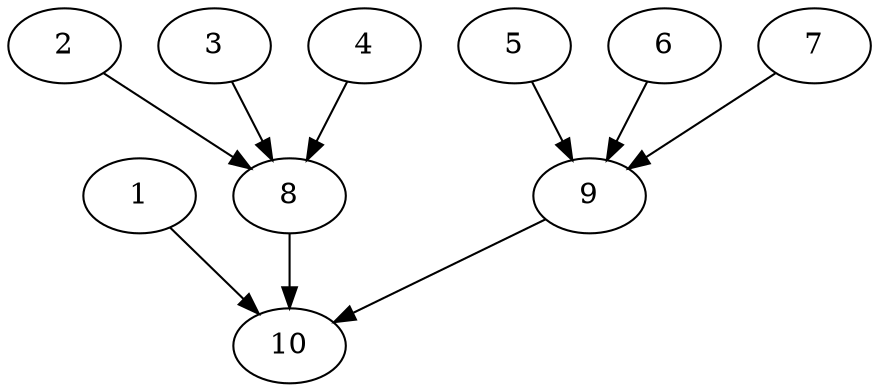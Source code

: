 digraph "InTree-Balanced-MaxBf-3_Nodes_10_CCR_1.04_WeightType_Random" {
	1	 [Processor=0,Start=0,Weight=6];
	10	 [Processor=4,Start=18,Weight=3];
	1 -> 10	 [Weight=4];
	2	 [Processor=1,Start=0,Weight=7];
	8	 [Processor=2,Start=11,Weight=2];
	2 -> 8	 [Weight=4];
	3	 [Processor=2,Start=3,Weight=5];
	3 -> 8	 [Weight=12];
	4	 [Processor=2,Start=8,Weight=3];
	4 -> 8	 [Weight=4];
	5	 [Processor=2,Start=0,Weight=3];
	9	 [Processor=4,Start=9,Weight=9];
	5 -> 9	 [Weight=6];
	6	 [Processor=3,Start=0,Weight=2];
	6 -> 9	 [Weight=7];
	7	 [Processor=4,Start=0,Weight=7];
	7 -> 9	 [Weight=4];
	8 -> 10	 [Weight=4];
	9 -> 10	 [Weight=4];
}
